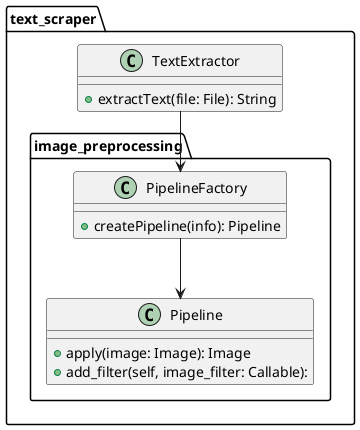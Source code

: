 @startuml

package text_scraper {

    class TextExtractor {
        + extractText(file: File): String
    }

    package image_preprocessing {
        class Pipeline {
            + apply(image: Image): Image
            + add_filter(self, image_filter: Callable):
        }

        class PipelineFactory {
            + createPipeline(info): Pipeline
        }
    }
    
    TextExtractor --> PipelineFactory
    PipelineFactory --> Pipeline
}

@enduml